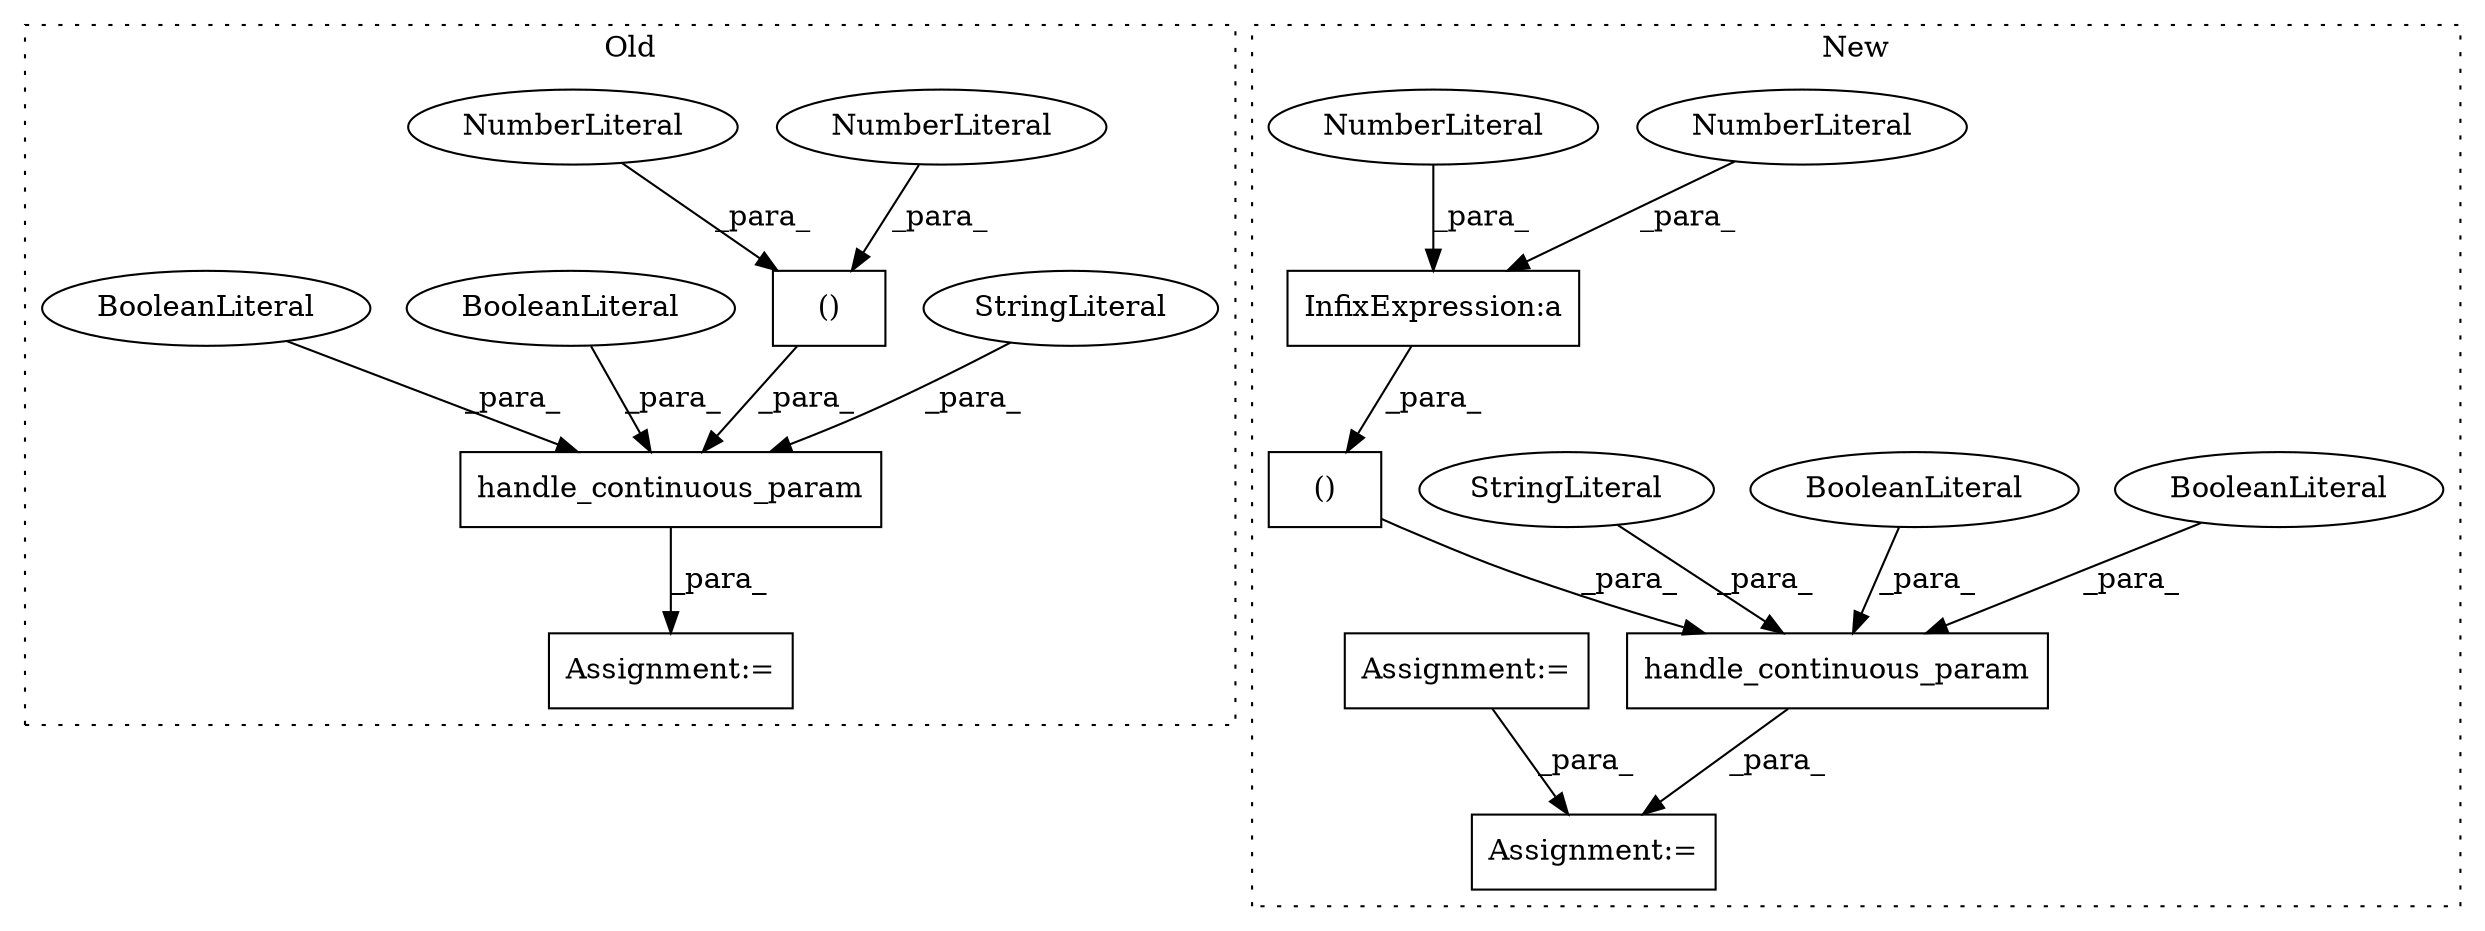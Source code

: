 digraph G {
subgraph cluster0 {
1 [label="handle_continuous_param" a="32" s="7844,7917" l="24,1" shape="box"];
5 [label="StringLiteral" a="45" s="7875" l="8" shape="ellipse"];
6 [label="Assignment:=" a="7" s="7731" l="1" shape="box"];
8 [label="()" a="106" s="7889" l="17" shape="box"];
9 [label="NumberLiteral" a="34" s="7889" l="1" shape="ellipse"];
10 [label="NumberLiteral" a="34" s="7903" l="3" shape="ellipse"];
11 [label="BooleanLiteral" a="9" s="7913" l="4" shape="ellipse"];
12 [label="BooleanLiteral" a="9" s="7908" l="4" shape="ellipse"];
label = "Old";
style="dotted";
}
subgraph cluster1 {
2 [label="handle_continuous_param" a="32" s="17198,17302" l="24,1" shape="box"];
3 [label="BooleanLiteral" a="9" s="17293" l="4" shape="ellipse"];
4 [label="BooleanLiteral" a="9" s="17298" l="4" shape="ellipse"];
7 [label="()" a="106" s="17249" l="42" shape="box"];
13 [label="StringLiteral" a="45" s="17232" l="11" shape="ellipse"];
14 [label="Assignment:=" a="7" s="17319" l="1" shape="box"];
15 [label="InfixExpression:a" a="27" s="17281" l="3" shape="box"];
16 [label="NumberLiteral" a="34" s="17284" l="6" shape="ellipse"];
17 [label="NumberLiteral" a="34" s="17278" l="3" shape="ellipse"];
18 [label="Assignment:=" a="7" s="17002" l="1" shape="box"];
label = "New";
style="dotted";
}
1 -> 6 [label="_para_"];
2 -> 14 [label="_para_"];
3 -> 2 [label="_para_"];
4 -> 2 [label="_para_"];
5 -> 1 [label="_para_"];
7 -> 2 [label="_para_"];
8 -> 1 [label="_para_"];
9 -> 8 [label="_para_"];
10 -> 8 [label="_para_"];
11 -> 1 [label="_para_"];
12 -> 1 [label="_para_"];
13 -> 2 [label="_para_"];
15 -> 7 [label="_para_"];
16 -> 15 [label="_para_"];
17 -> 15 [label="_para_"];
18 -> 14 [label="_para_"];
}